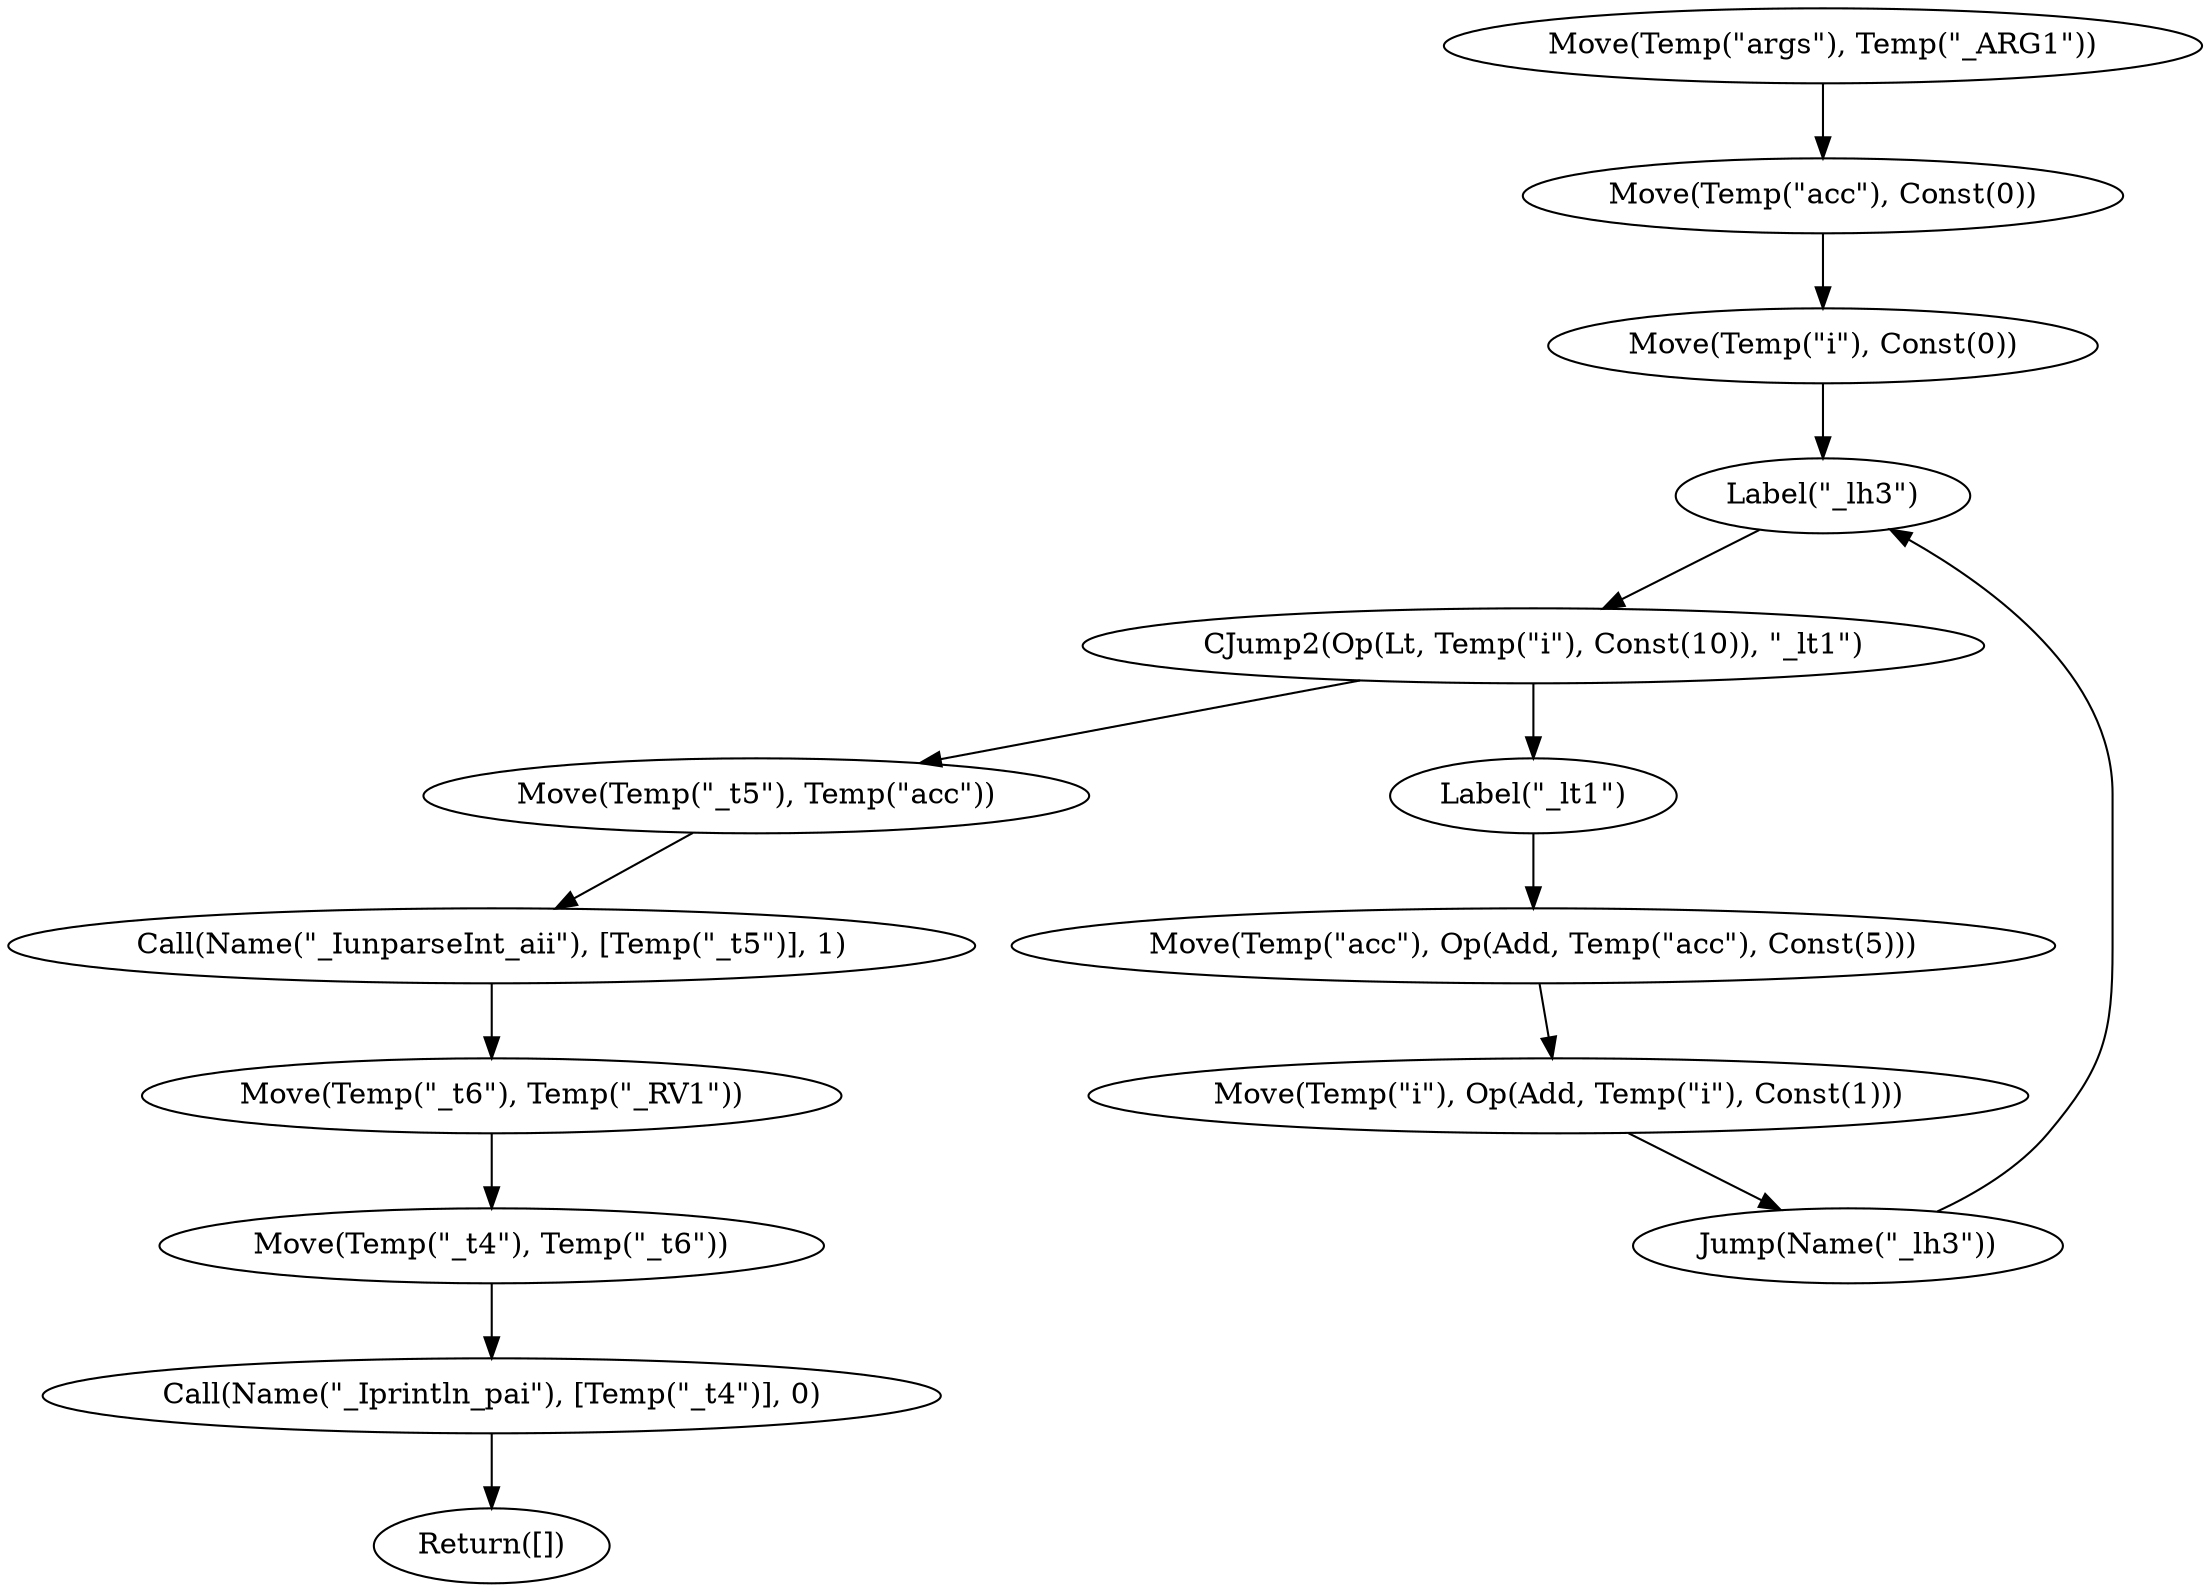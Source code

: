 digraph {
    0 [ label = "Move(Temp(\"args\"), Temp(\"_ARG1\"))" ]
    1 [ label = "Move(Temp(\"acc\"), Const(0))" ]
    2 [ label = "Move(Temp(\"i\"), Const(0))" ]
    3 [ label = "Label(\"_lh3\")" ]
    4 [ label = "CJump2(Op(Lt, Temp(\"i\"), Const(10)), \"_lt1\")" ]
    5 [ label = "Move(Temp(\"_t5\"), Temp(\"acc\"))" ]
    6 [ label = "Call(Name(\"_IunparseInt_aii\"), [Temp(\"_t5\")], 1)" ]
    7 [ label = "Move(Temp(\"_t6\"), Temp(\"_RV1\"))" ]
    8 [ label = "Move(Temp(\"_t4\"), Temp(\"_t6\"))" ]
    9 [ label = "Call(Name(\"_Iprintln_pai\"), [Temp(\"_t4\")], 0)" ]
    10 [ label = "Return([])" ]
    11 [ label = "Label(\"_lt1\")" ]
    12 [ label = "Move(Temp(\"acc\"), Op(Add, Temp(\"acc\"), Const(5)))" ]
    13 [ label = "Move(Temp(\"i\"), Op(Add, Temp(\"i\"), Const(1)))" ]
    14 [ label = "Jump(Name(\"_lh3\"))" ]
    0 -> 1 [ ]
    1 -> 2 [ ]
    2 -> 3 [ ]
    3 -> 4 [ ]
    4 -> 5 [ ]
    4 -> 11 [ ]
    5 -> 6 [ ]
    6 -> 7 [ ]
    7 -> 8 [ ]
    8 -> 9 [ ]
    9 -> 10 [ ]
    11 -> 12 [ ]
    12 -> 13 [ ]
    13 -> 14 [ ]
    14 -> 3 [ ]
}

